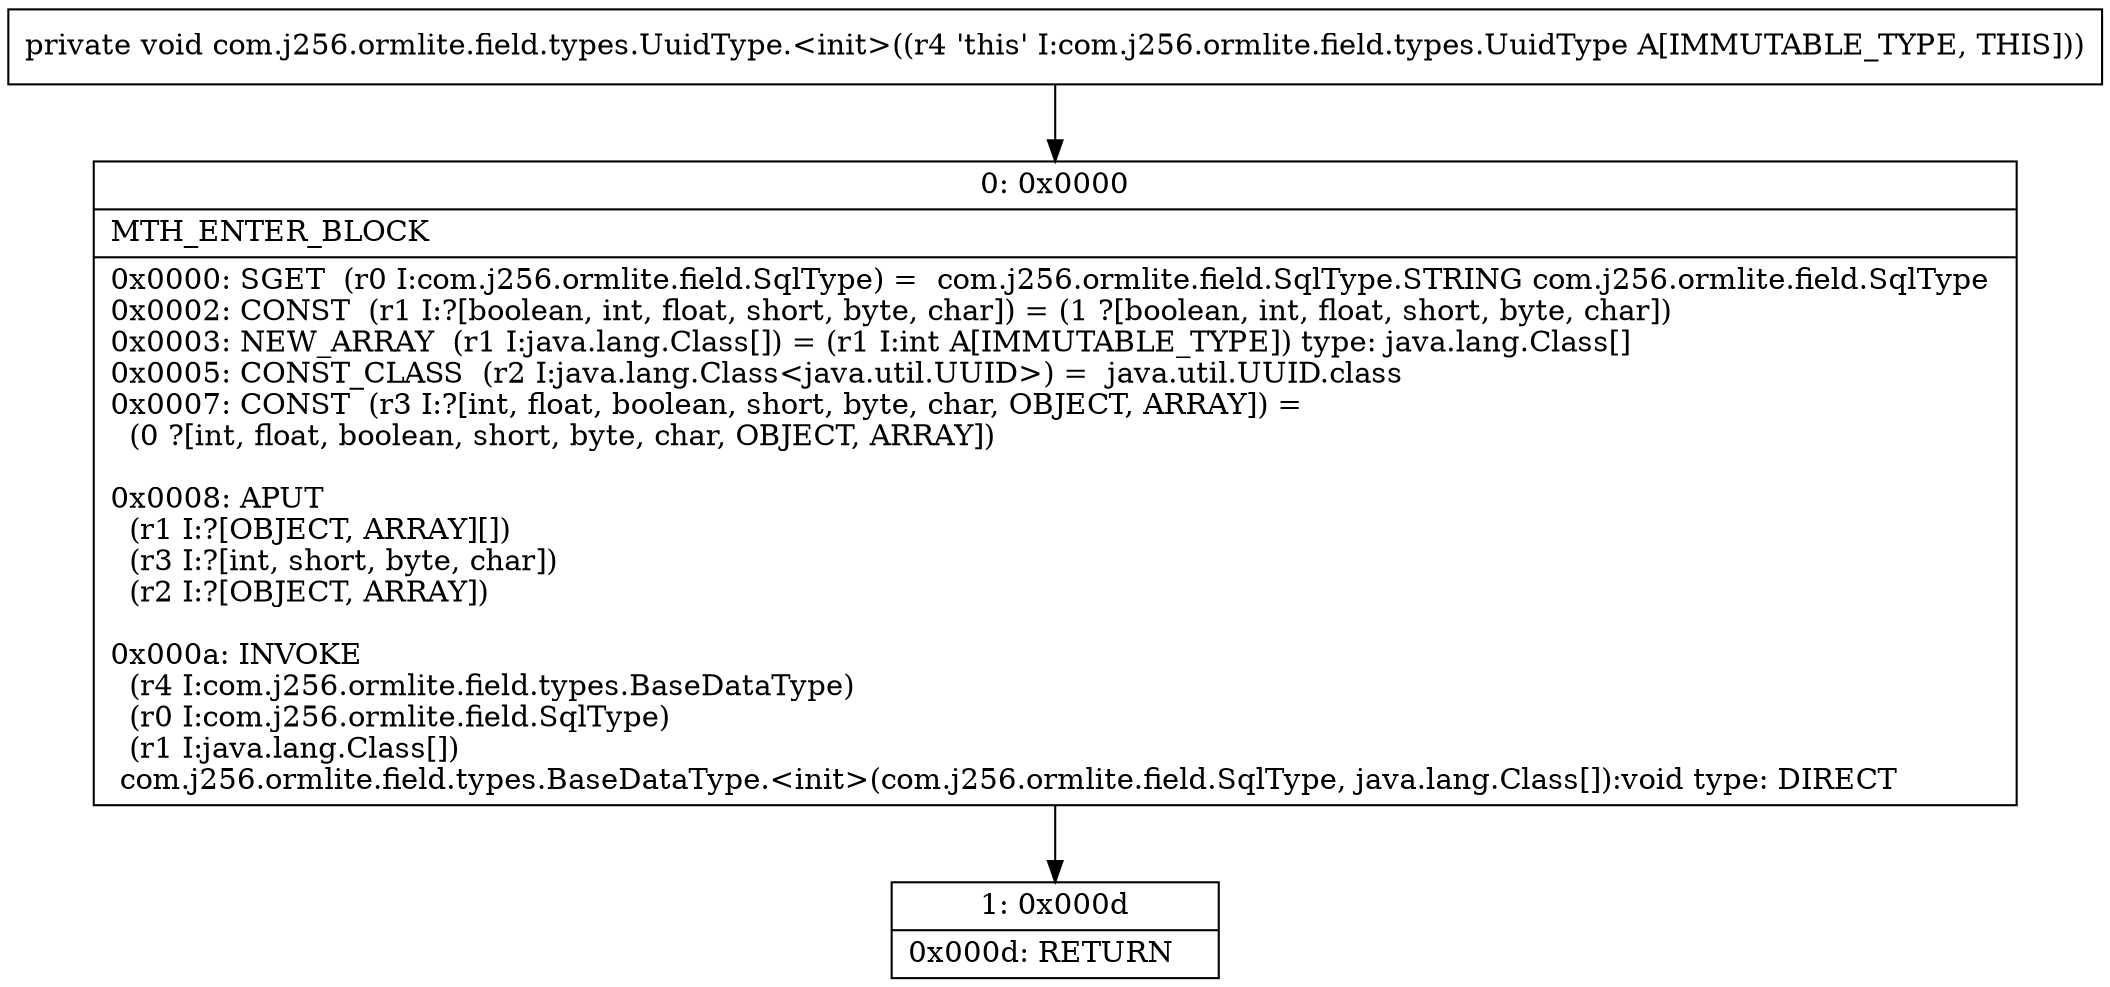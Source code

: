digraph "CFG forcom.j256.ormlite.field.types.UuidType.\<init\>()V" {
Node_0 [shape=record,label="{0\:\ 0x0000|MTH_ENTER_BLOCK\l|0x0000: SGET  (r0 I:com.j256.ormlite.field.SqlType) =  com.j256.ormlite.field.SqlType.STRING com.j256.ormlite.field.SqlType \l0x0002: CONST  (r1 I:?[boolean, int, float, short, byte, char]) = (1 ?[boolean, int, float, short, byte, char]) \l0x0003: NEW_ARRAY  (r1 I:java.lang.Class[]) = (r1 I:int A[IMMUTABLE_TYPE]) type: java.lang.Class[] \l0x0005: CONST_CLASS  (r2 I:java.lang.Class\<java.util.UUID\>) =  java.util.UUID.class \l0x0007: CONST  (r3 I:?[int, float, boolean, short, byte, char, OBJECT, ARRAY]) = \l  (0 ?[int, float, boolean, short, byte, char, OBJECT, ARRAY])\l \l0x0008: APUT  \l  (r1 I:?[OBJECT, ARRAY][])\l  (r3 I:?[int, short, byte, char])\l  (r2 I:?[OBJECT, ARRAY])\l \l0x000a: INVOKE  \l  (r4 I:com.j256.ormlite.field.types.BaseDataType)\l  (r0 I:com.j256.ormlite.field.SqlType)\l  (r1 I:java.lang.Class[])\l com.j256.ormlite.field.types.BaseDataType.\<init\>(com.j256.ormlite.field.SqlType, java.lang.Class[]):void type: DIRECT \l}"];
Node_1 [shape=record,label="{1\:\ 0x000d|0x000d: RETURN   \l}"];
MethodNode[shape=record,label="{private void com.j256.ormlite.field.types.UuidType.\<init\>((r4 'this' I:com.j256.ormlite.field.types.UuidType A[IMMUTABLE_TYPE, THIS])) }"];
MethodNode -> Node_0;
Node_0 -> Node_1;
}

